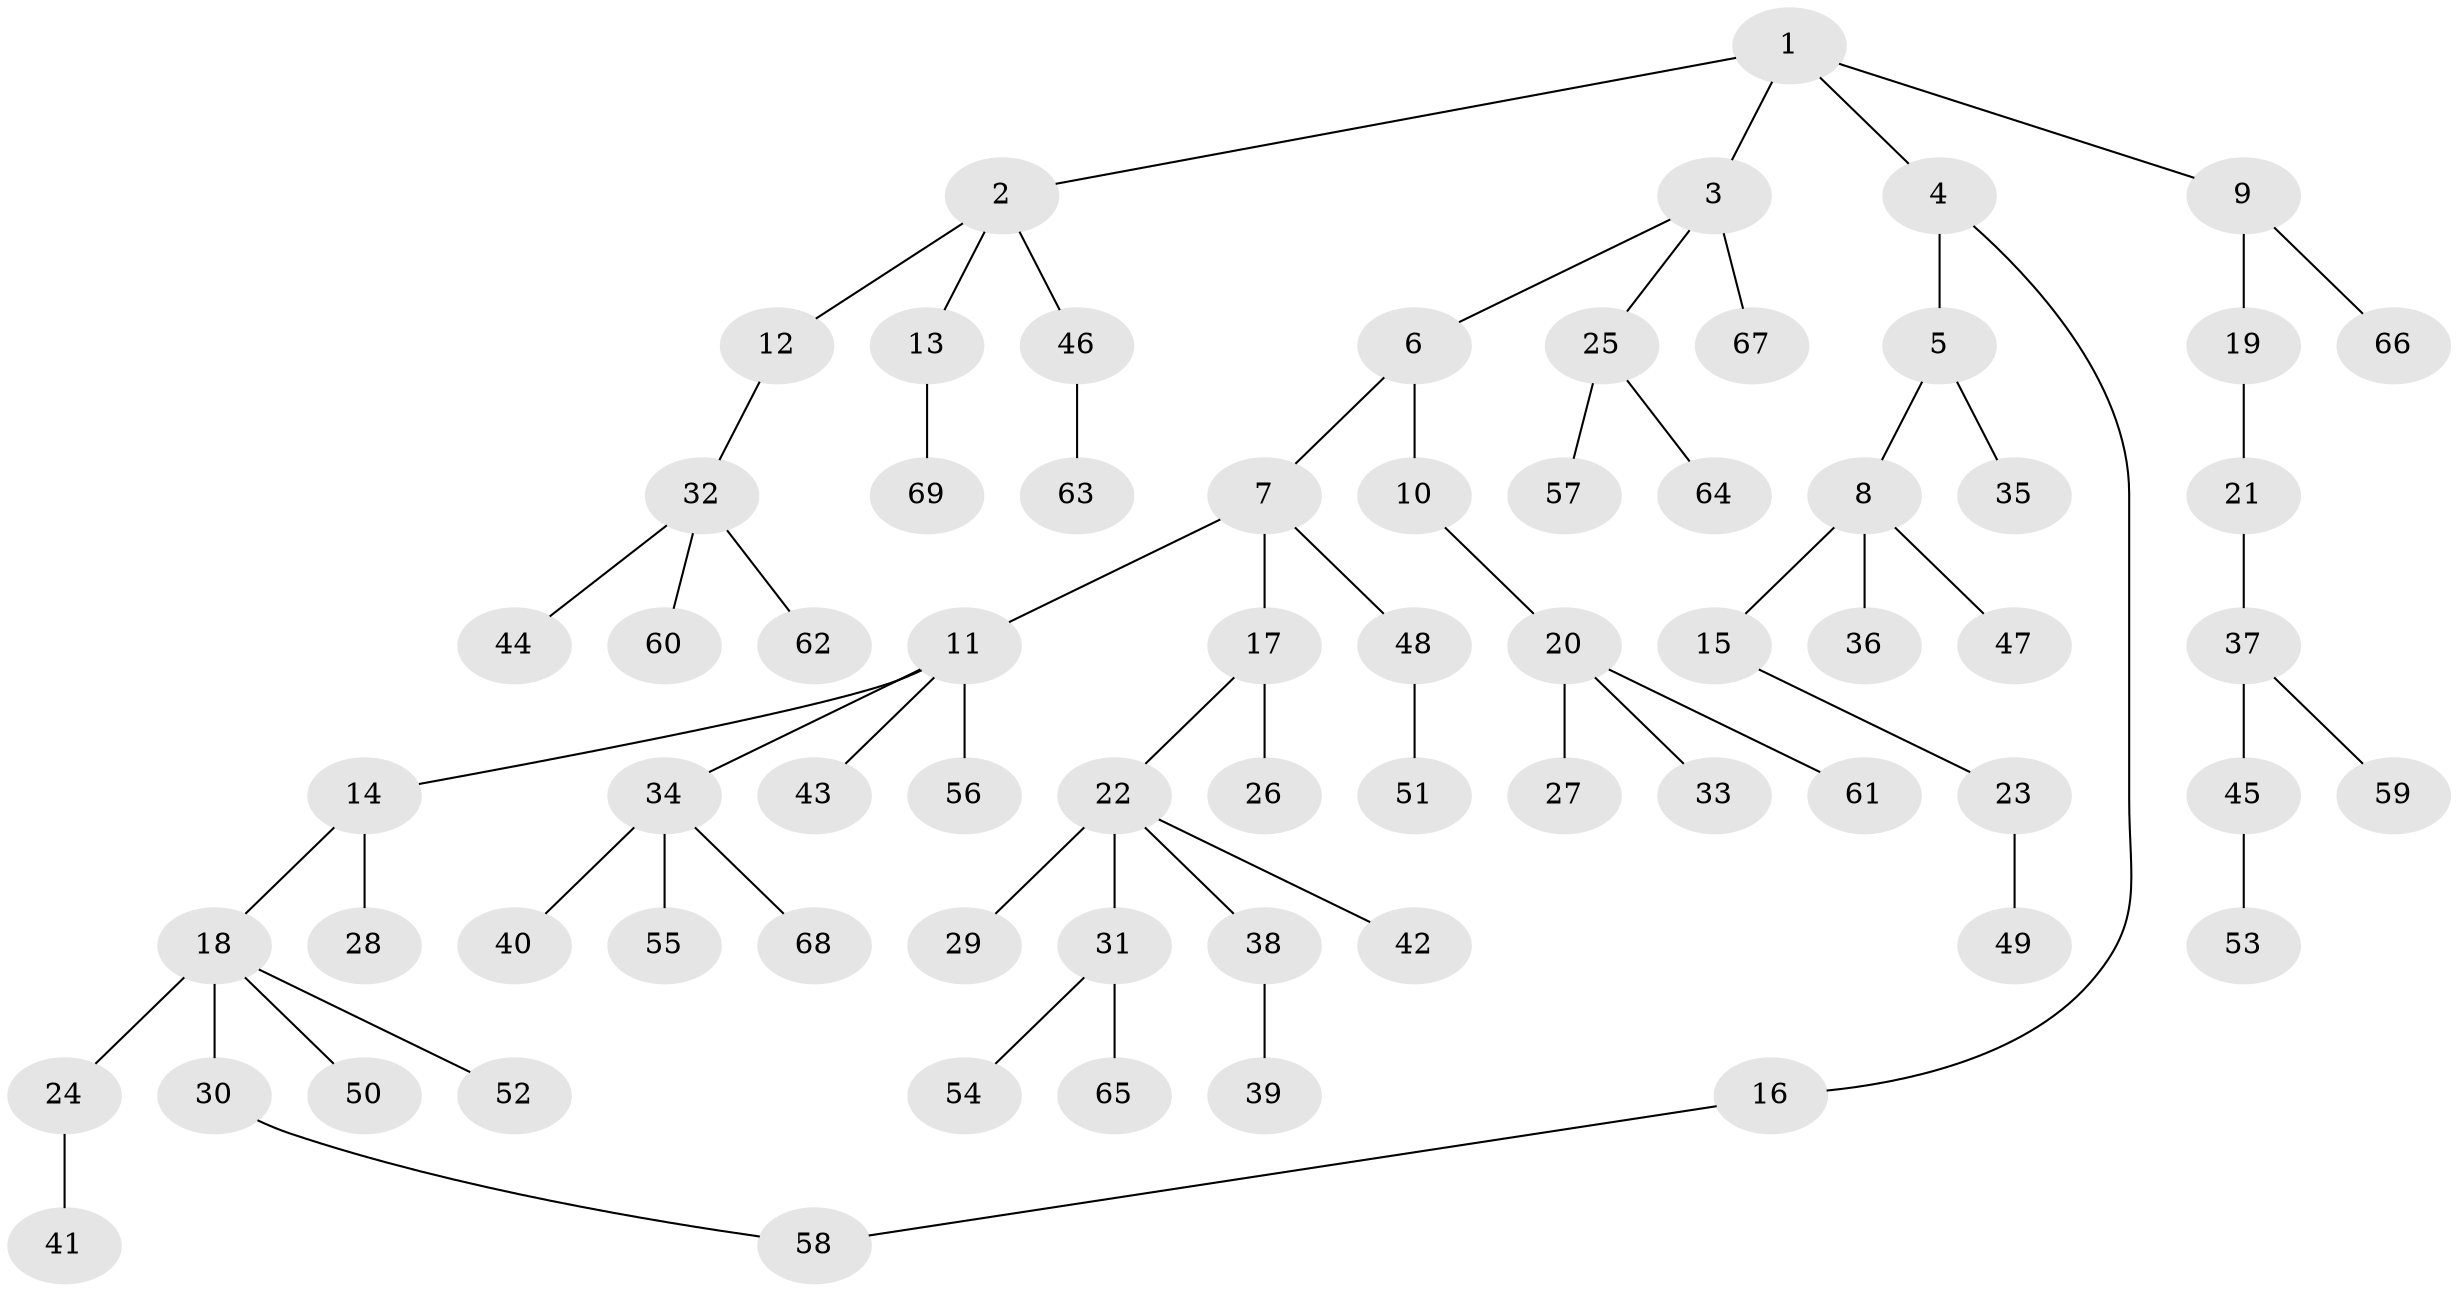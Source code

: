 // Generated by graph-tools (version 1.1) at 2025/13/03/09/25 04:13:26]
// undirected, 69 vertices, 69 edges
graph export_dot {
graph [start="1"]
  node [color=gray90,style=filled];
  1;
  2;
  3;
  4;
  5;
  6;
  7;
  8;
  9;
  10;
  11;
  12;
  13;
  14;
  15;
  16;
  17;
  18;
  19;
  20;
  21;
  22;
  23;
  24;
  25;
  26;
  27;
  28;
  29;
  30;
  31;
  32;
  33;
  34;
  35;
  36;
  37;
  38;
  39;
  40;
  41;
  42;
  43;
  44;
  45;
  46;
  47;
  48;
  49;
  50;
  51;
  52;
  53;
  54;
  55;
  56;
  57;
  58;
  59;
  60;
  61;
  62;
  63;
  64;
  65;
  66;
  67;
  68;
  69;
  1 -- 2;
  1 -- 3;
  1 -- 4;
  1 -- 9;
  2 -- 12;
  2 -- 13;
  2 -- 46;
  3 -- 6;
  3 -- 25;
  3 -- 67;
  4 -- 5;
  4 -- 16;
  5 -- 8;
  5 -- 35;
  6 -- 7;
  6 -- 10;
  7 -- 11;
  7 -- 17;
  7 -- 48;
  8 -- 15;
  8 -- 36;
  8 -- 47;
  9 -- 19;
  9 -- 66;
  10 -- 20;
  11 -- 14;
  11 -- 34;
  11 -- 43;
  11 -- 56;
  12 -- 32;
  13 -- 69;
  14 -- 18;
  14 -- 28;
  15 -- 23;
  16 -- 58;
  17 -- 22;
  17 -- 26;
  18 -- 24;
  18 -- 30;
  18 -- 50;
  18 -- 52;
  19 -- 21;
  20 -- 27;
  20 -- 33;
  20 -- 61;
  21 -- 37;
  22 -- 29;
  22 -- 31;
  22 -- 38;
  22 -- 42;
  23 -- 49;
  24 -- 41;
  25 -- 57;
  25 -- 64;
  30 -- 58;
  31 -- 54;
  31 -- 65;
  32 -- 44;
  32 -- 60;
  32 -- 62;
  34 -- 40;
  34 -- 55;
  34 -- 68;
  37 -- 45;
  37 -- 59;
  38 -- 39;
  45 -- 53;
  46 -- 63;
  48 -- 51;
}
